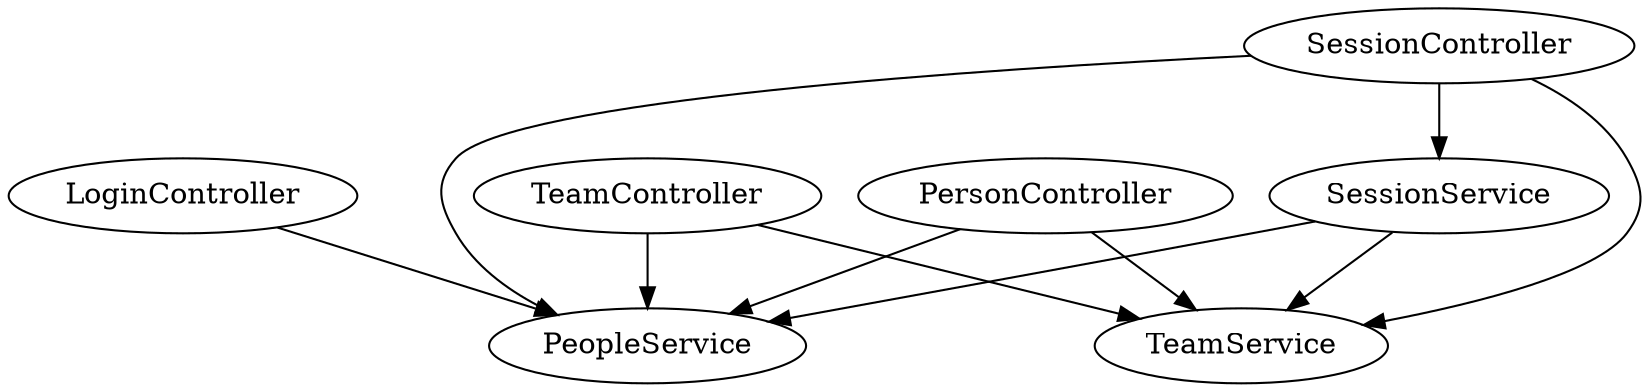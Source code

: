 digraph {

    LoginController -> PeopleService

    TeamController -> TeamService
    TeamController -> PeopleService

    PersonController -> PeopleService
    PersonController -> TeamService

    SessionController -> SessionService
    SessionController -> PeopleService
    SessionController -> TeamService

    SessionService -> PeopleService
    SessionService -> TeamService

}
